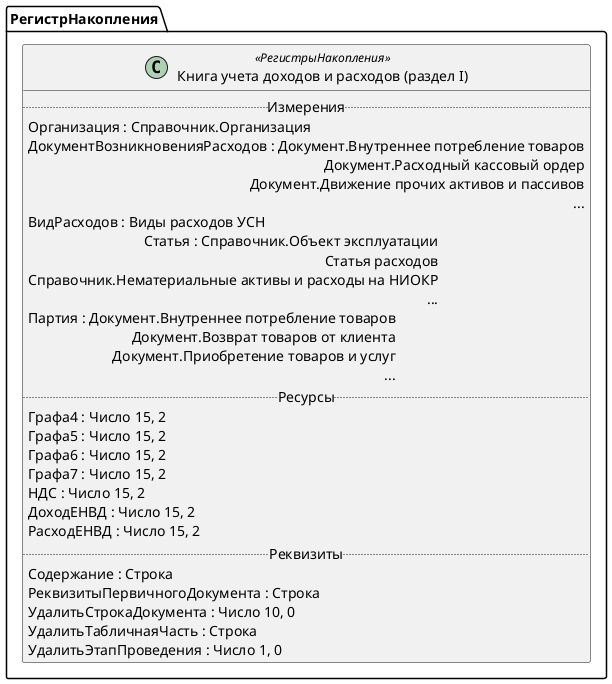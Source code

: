 ﻿@startuml КнигаУчетаДоходовИРасходов
'!include templates.wsd
'..\include templates.wsd
class РегистрНакопления.КнигаУчетаДоходовИРасходов as "Книга учета доходов и расходов (раздел I)" <<РегистрыНакопления>>
{
..Измерения..
Организация : Справочник.Организация
ДокументВозникновенияРасходов : Документ.Внутреннее потребление товаров\rДокумент.Расходный кассовый ордер\rДокумент.Движение прочих активов и пассивов\r...
ВидРасходов : Виды расходов УСН
Статья : Справочник.Объект эксплуатации\rСтатья расходов\rСправочник.Нематериальные активы и расходы на НИОКР\r...
Партия : Документ.Внутреннее потребление товаров\rДокумент.Возврат товаров от клиента\rДокумент.Приобретение товаров и услуг\r...
..Ресурсы..
Графа4 : Число 15, 2
Графа5 : Число 15, 2
Графа6 : Число 15, 2
Графа7 : Число 15, 2
НДС : Число 15, 2
ДоходЕНВД : Число 15, 2
РасходЕНВД : Число 15, 2
..Реквизиты..
Содержание : Строка
РеквизитыПервичногоДокумента : Строка
УдалитьСтрокаДокумента : Число 10, 0
УдалитьТабличнаяЧасть : Строка
УдалитьЭтапПроведения : Число 1, 0
}
@enduml
